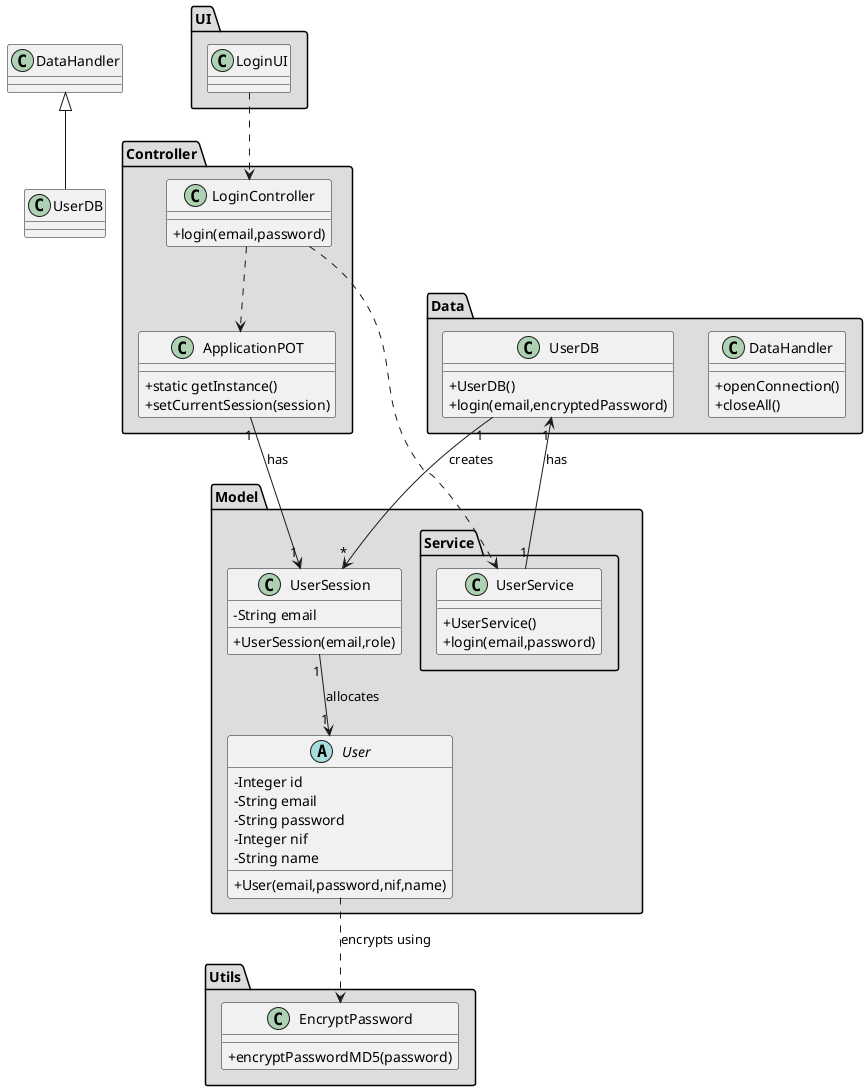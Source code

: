 @startuml
skinparam classAttributeIconSize 0


package "Controller" #DDDDDD {
class ApplicationPOT
{
  +static getInstance()
  +setCurrentSession(session)
}
}


package "UI" #DDDDDD {
class LoginUI{

}
}


package "Controller" #DDDDDD {
class LoginController{
+login(email,password)
}
}






package "Model" #DDDDDD {
abstract class User{
-Integer id
-String email
-String password
-Integer nif
-String name
+User(email,password,nif,name)
}

package "Service" #DDDDDD {

class UserService {
+UserService()
+login(email,password)
}

}

class UserSession{
-String email
+UserSession(email,role)
}




}


package "Data" #DDDDDD {
class DataHandler{
+openConnection()
+closeAll()
}

 class UserDB{
 +UserDB()
 +login(email,encryptedPassword)
 }

}

package "Utils" #DDDDDD {
class EncryptPassword {
+encryptPasswordMD5(password)
}

}




LoginUI ..> LoginController
LoginController ..> ApplicationPOT
LoginController ..> UserService
UserService "1" --> "1" UserDB : has
UserDB "1" --> "*" UserSession : creates
class UserDB extends DataHandler
ApplicationPOT "1" --> "1" UserSession : has
UserSession "1" --> "1" User : allocates
User ..> EncryptPassword : encrypts using

@enduml